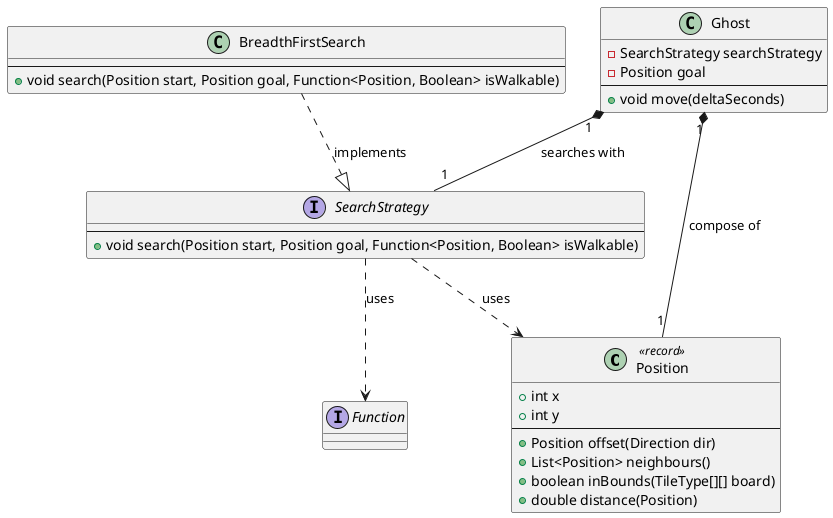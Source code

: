 @startuml

class Position <<record>> {
    + int x
    + int y
    --
    + Position offset(Direction dir)
    + List<Position> neighbours()
    + boolean inBounds(TileType[][] board)
    + double distance(Position)
}

interface Function

interface SearchStrategy {
    --
    + void search(Position start, Position goal, Function<Position, Boolean> isWalkable)
}

class BreadthFirstSearch {
    --
    + void search(Position start, Position goal, Function<Position, Boolean> isWalkable)
}

class Ghost {
    - SearchStrategy searchStrategy
    - Position goal
    --
    + void move(deltaSeconds)
}

Ghost "1" *-- "1" Position : compose of
Ghost "1" *-- "1" SearchStrategy : searches with

BreadthFirstSearch ..|> SearchStrategy : implements
SearchStrategy ..> Function : uses
SearchStrategy ..> Position : uses

@enduml

